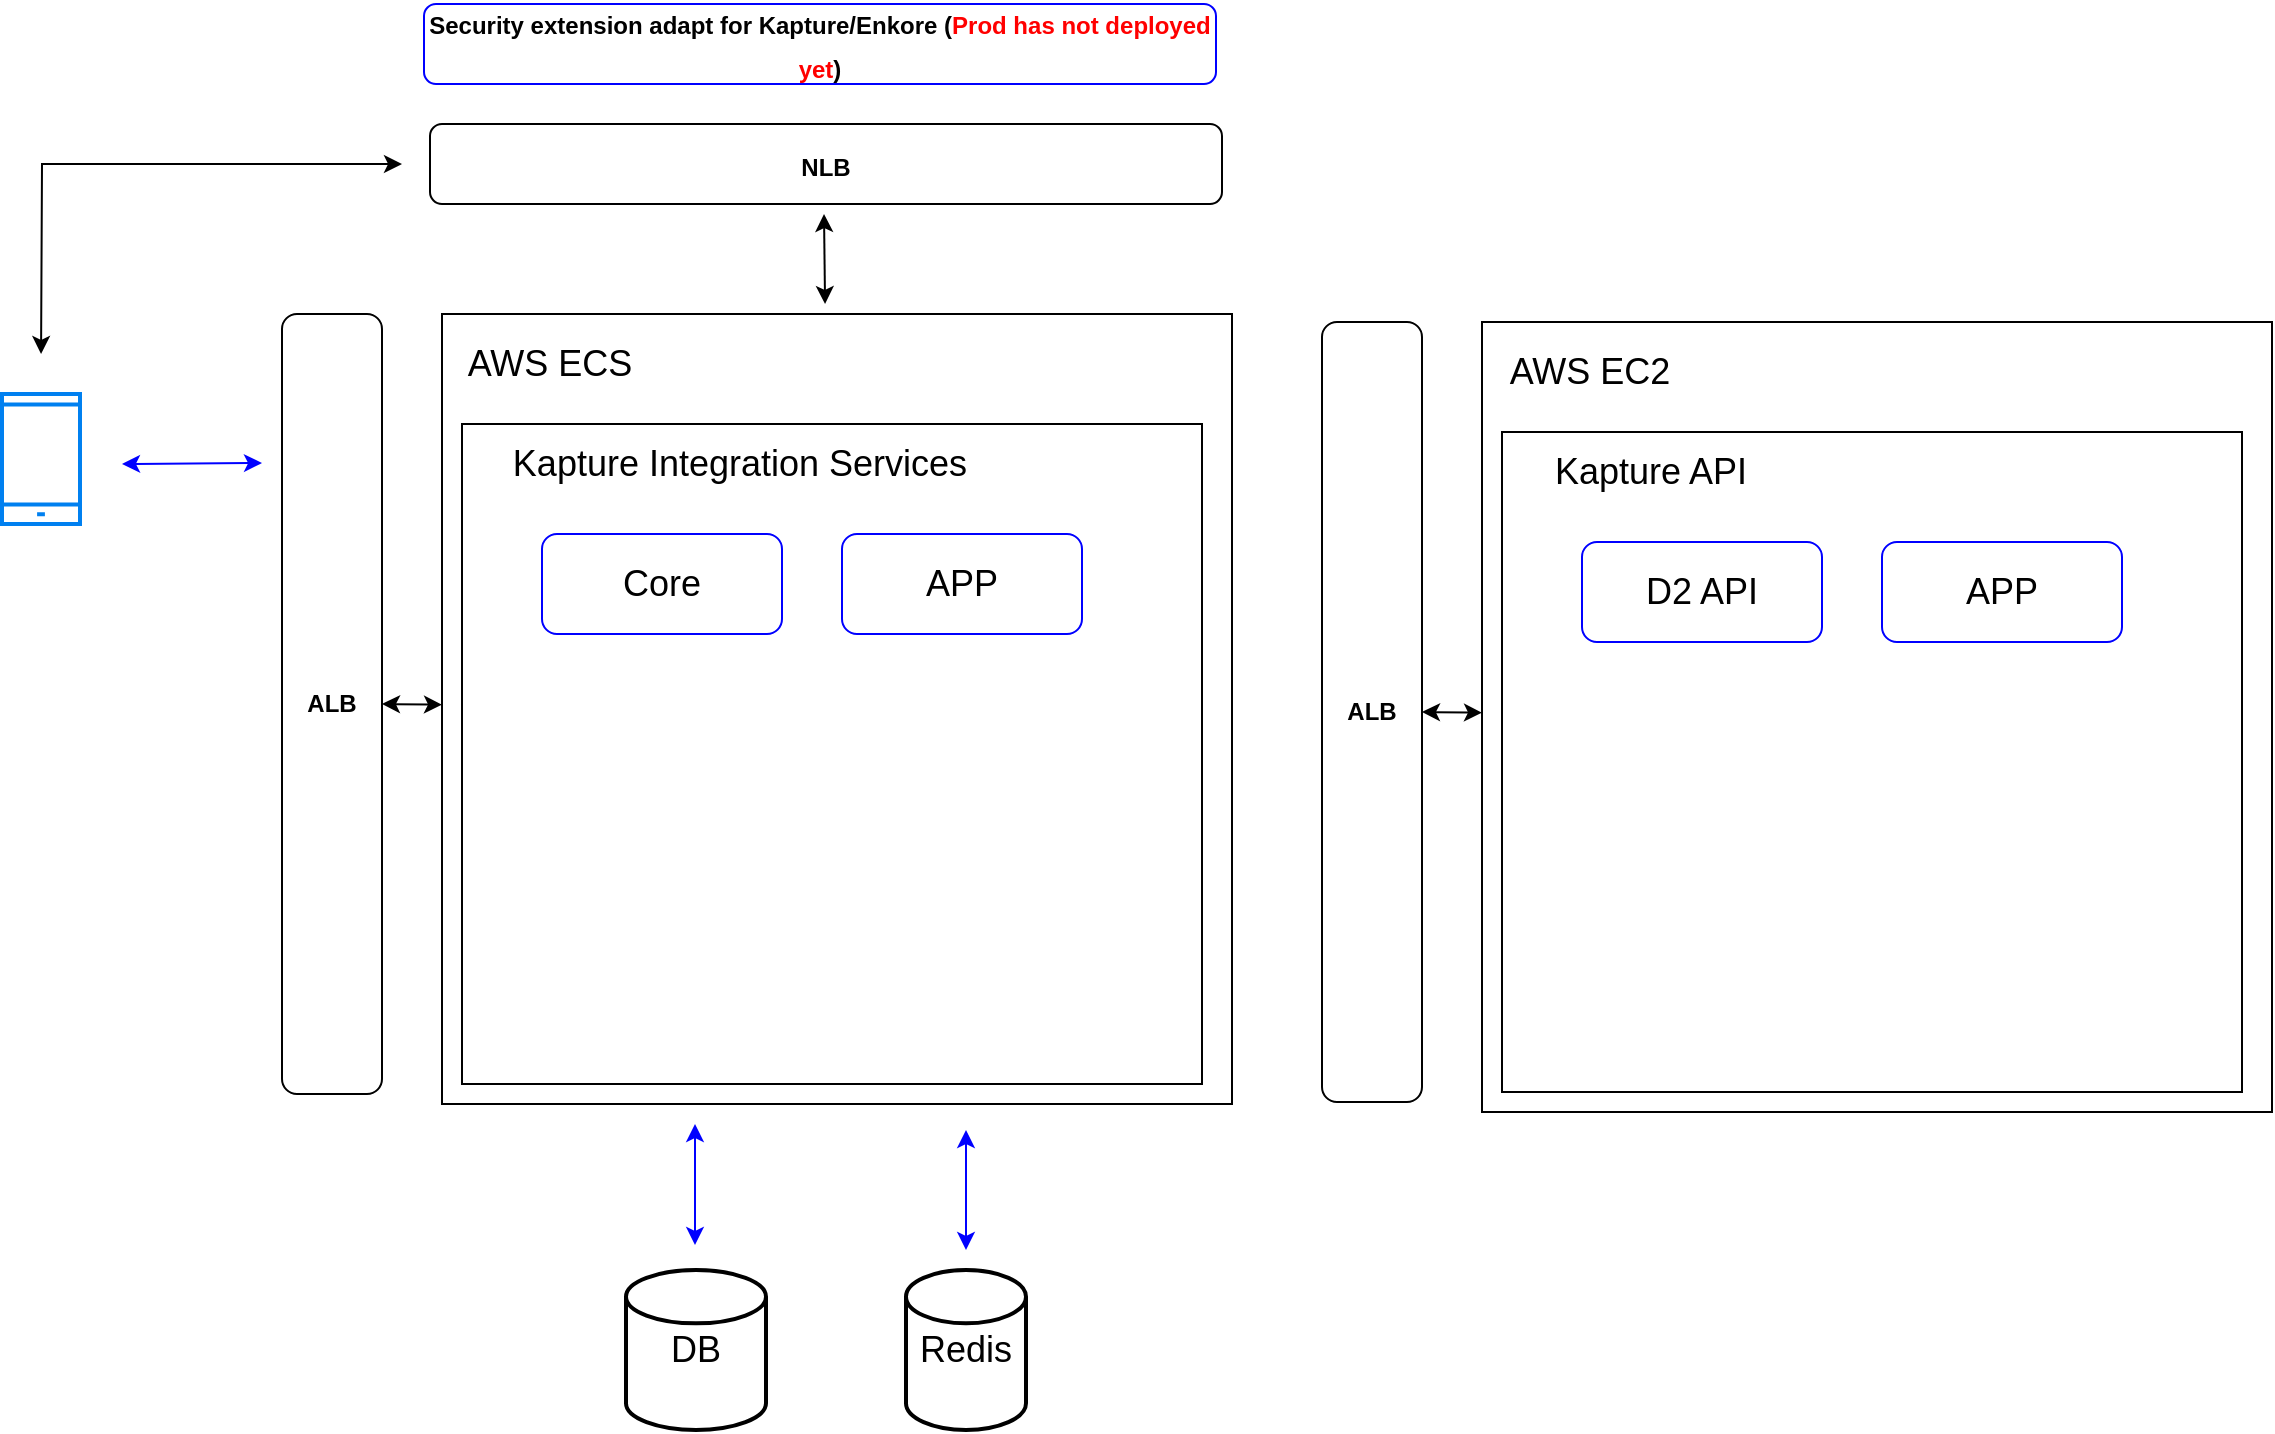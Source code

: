 <mxfile version="20.8.23" type="github">
  <diagram name="第1頁" id="pTdbA5UM3i_hhNW9NHbF">
    <mxGraphModel dx="1499" dy="689" grid="1" gridSize="10" guides="1" tooltips="1" connect="1" arrows="1" fold="1" page="1" pageScale="1" pageWidth="827" pageHeight="1169" math="0" shadow="0">
      <root>
        <mxCell id="0" />
        <mxCell id="1" parent="0" />
        <mxCell id="v_c1Cu9leKUmqeBzcQBM-1" value="" style="rounded=0;whiteSpace=wrap;html=1;fontSize=18;" vertex="1" parent="1">
          <mxGeometry x="349" y="423" width="340" height="315" as="geometry" />
        </mxCell>
        <mxCell id="v_c1Cu9leKUmqeBzcQBM-2" value="" style="whiteSpace=wrap;html=1;aspect=fixed;" vertex="1" parent="1">
          <mxGeometry x="340" y="383" width="395" height="395" as="geometry" />
        </mxCell>
        <mxCell id="v_c1Cu9leKUmqeBzcQBM-4" value="&lt;b&gt;ALB&lt;/b&gt;" style="rounded=1;whiteSpace=wrap;html=1;" vertex="1" parent="1">
          <mxGeometry x="260" y="383" width="50" height="390" as="geometry" />
        </mxCell>
        <mxCell id="v_c1Cu9leKUmqeBzcQBM-5" value="&lt;font style=&quot;font-size: 18px&quot;&gt;AWS ECS&lt;/font&gt;" style="text;html=1;strokeColor=none;fillColor=none;align=center;verticalAlign=middle;whiteSpace=wrap;rounded=0;" vertex="1" parent="1">
          <mxGeometry x="349" y="393" width="90" height="30" as="geometry" />
        </mxCell>
        <mxCell id="v_c1Cu9leKUmqeBzcQBM-6" value="" style="rounded=0;whiteSpace=wrap;html=1;fontSize=18;" vertex="1" parent="1">
          <mxGeometry x="350" y="438" width="370" height="330" as="geometry" />
        </mxCell>
        <mxCell id="v_c1Cu9leKUmqeBzcQBM-7" value="&lt;font style=&quot;font-size: 18px&quot;&gt;Kapture Integration Services&lt;/font&gt;" style="text;html=1;strokeColor=none;fillColor=none;align=center;verticalAlign=middle;whiteSpace=wrap;rounded=0;" vertex="1" parent="1">
          <mxGeometry x="349" y="438" width="280" height="40" as="geometry" />
        </mxCell>
        <mxCell id="v_c1Cu9leKUmqeBzcQBM-8" value="Core" style="rounded=1;whiteSpace=wrap;html=1;fontSize=18;strokeColor=#0000FF;" vertex="1" parent="1">
          <mxGeometry x="390" y="493" width="120" height="50" as="geometry" />
        </mxCell>
        <mxCell id="v_c1Cu9leKUmqeBzcQBM-9" value="APP" style="rounded=1;whiteSpace=wrap;html=1;fontSize=18;strokeColor=#0000FF;" vertex="1" parent="1">
          <mxGeometry x="540" y="493" width="120" height="50" as="geometry" />
        </mxCell>
        <mxCell id="v_c1Cu9leKUmqeBzcQBM-11" value="DB" style="strokeWidth=2;html=1;shape=mxgraph.flowchart.database;whiteSpace=wrap;fontSize=18;" vertex="1" parent="1">
          <mxGeometry x="432" y="861" width="70" height="80" as="geometry" />
        </mxCell>
        <mxCell id="v_c1Cu9leKUmqeBzcQBM-12" value="Redis" style="strokeWidth=2;html=1;shape=mxgraph.flowchart.database;whiteSpace=wrap;fontSize=18;" vertex="1" parent="1">
          <mxGeometry x="572" y="861" width="60" height="80" as="geometry" />
        </mxCell>
        <mxCell id="v_c1Cu9leKUmqeBzcQBM-15" value="" style="endArrow=classic;startArrow=classic;html=1;rounded=0;fontSize=18;" edge="1" parent="1">
          <mxGeometry width="50" height="50" relative="1" as="geometry">
            <mxPoint x="531.53" y="378" as="sourcePoint" />
            <mxPoint x="531.001" y="333" as="targetPoint" />
          </mxGeometry>
        </mxCell>
        <mxCell id="v_c1Cu9leKUmqeBzcQBM-16" value="" style="endArrow=classic;startArrow=classic;html=1;rounded=0;fontSize=18;strokeColor=#0000FF;" edge="1" parent="1">
          <mxGeometry width="50" height="50" relative="1" as="geometry">
            <mxPoint x="466.5" y="788" as="sourcePoint" />
            <mxPoint x="466.5" y="848.5" as="targetPoint" />
          </mxGeometry>
        </mxCell>
        <mxCell id="v_c1Cu9leKUmqeBzcQBM-17" value="" style="endArrow=classic;startArrow=classic;html=1;rounded=0;fontSize=18;strokeColor=#0000FF;" edge="1" parent="1">
          <mxGeometry width="50" height="50" relative="1" as="geometry">
            <mxPoint x="602" y="791" as="sourcePoint" />
            <mxPoint x="602" y="851" as="targetPoint" />
          </mxGeometry>
        </mxCell>
        <mxCell id="v_c1Cu9leKUmqeBzcQBM-20" value="" style="html=1;verticalLabelPosition=bottom;align=center;labelBackgroundColor=#ffffff;verticalAlign=top;strokeWidth=2;strokeColor=#0080F0;shadow=0;dashed=0;shape=mxgraph.ios7.icons.smartphone;fontSize=18;" vertex="1" parent="1">
          <mxGeometry x="120" y="423" width="39" height="65" as="geometry" />
        </mxCell>
        <mxCell id="v_c1Cu9leKUmqeBzcQBM-21" value="" style="endArrow=classic;startArrow=classic;html=1;rounded=0;strokeColor=#0000FF;" edge="1" parent="1">
          <mxGeometry width="50" height="50" relative="1" as="geometry">
            <mxPoint x="180" y="458" as="sourcePoint" />
            <mxPoint x="250" y="457.5" as="targetPoint" />
          </mxGeometry>
        </mxCell>
        <mxCell id="v_c1Cu9leKUmqeBzcQBM-22" value="&lt;font style=&quot;font-size: 12px&quot;&gt;&lt;b&gt;NLB&lt;/b&gt;&lt;/font&gt;" style="rounded=1;whiteSpace=wrap;html=1;fontSize=18;" vertex="1" parent="1">
          <mxGeometry x="334" y="288" width="396" height="40" as="geometry" />
        </mxCell>
        <mxCell id="v_c1Cu9leKUmqeBzcQBM-23" value="" style="endArrow=classic;startArrow=classic;html=1;rounded=0;fontSize=18;" edge="1" parent="1">
          <mxGeometry width="50" height="50" relative="1" as="geometry">
            <mxPoint x="139.53" y="403" as="sourcePoint" />
            <mxPoint x="320" y="308" as="targetPoint" />
            <Array as="points">
              <mxPoint x="140" y="308" />
            </Array>
          </mxGeometry>
        </mxCell>
        <mxCell id="v_c1Cu9leKUmqeBzcQBM-26" value="&lt;font style=&quot;font-size: 12px&quot;&gt;&lt;b&gt;Security extension adapt for Kapture/Enkore (&lt;font color=&quot;#ff0000&quot;&gt;Prod has not deployed yet&lt;/font&gt;)&lt;/b&gt;&lt;/font&gt;" style="rounded=1;whiteSpace=wrap;html=1;fontSize=18;strokeColor=#0000FF;" vertex="1" parent="1">
          <mxGeometry x="331" y="228" width="396" height="40" as="geometry" />
        </mxCell>
        <mxCell id="v_c1Cu9leKUmqeBzcQBM-30" value="" style="endArrow=classic;startArrow=classic;html=1;rounded=0;fontSize=18;exitX=1;exitY=0.5;exitDx=0;exitDy=0;" edge="1" parent="1" source="v_c1Cu9leKUmqeBzcQBM-4" target="v_c1Cu9leKUmqeBzcQBM-2">
          <mxGeometry width="50" height="50" relative="1" as="geometry">
            <mxPoint x="331.53" y="593" as="sourcePoint" />
            <mxPoint x="331.001" y="548" as="targetPoint" />
          </mxGeometry>
        </mxCell>
        <mxCell id="v_c1Cu9leKUmqeBzcQBM-43" value="" style="rounded=0;whiteSpace=wrap;html=1;fontSize=18;" vertex="1" parent="1">
          <mxGeometry x="869" y="427" width="340" height="315" as="geometry" />
        </mxCell>
        <mxCell id="v_c1Cu9leKUmqeBzcQBM-44" value="" style="whiteSpace=wrap;html=1;aspect=fixed;" vertex="1" parent="1">
          <mxGeometry x="860" y="387" width="395" height="395" as="geometry" />
        </mxCell>
        <mxCell id="v_c1Cu9leKUmqeBzcQBM-45" value="&lt;b&gt;ALB&lt;/b&gt;" style="rounded=1;whiteSpace=wrap;html=1;" vertex="1" parent="1">
          <mxGeometry x="780" y="387" width="50" height="390" as="geometry" />
        </mxCell>
        <mxCell id="v_c1Cu9leKUmqeBzcQBM-46" value="&lt;font style=&quot;font-size: 18px&quot;&gt;AWS EC2&lt;/font&gt;" style="text;html=1;strokeColor=none;fillColor=none;align=center;verticalAlign=middle;whiteSpace=wrap;rounded=0;" vertex="1" parent="1">
          <mxGeometry x="869" y="397" width="90" height="30" as="geometry" />
        </mxCell>
        <mxCell id="v_c1Cu9leKUmqeBzcQBM-47" value="" style="rounded=0;whiteSpace=wrap;html=1;fontSize=18;" vertex="1" parent="1">
          <mxGeometry x="870" y="442" width="370" height="330" as="geometry" />
        </mxCell>
        <mxCell id="v_c1Cu9leKUmqeBzcQBM-48" value="&lt;font style=&quot;font-size: 18px&quot;&gt;Kapture API&lt;/font&gt;" style="text;html=1;strokeColor=none;fillColor=none;align=center;verticalAlign=middle;whiteSpace=wrap;rounded=0;" vertex="1" parent="1">
          <mxGeometry x="869" y="442" width="151" height="40" as="geometry" />
        </mxCell>
        <mxCell id="v_c1Cu9leKUmqeBzcQBM-49" value="D2 API" style="rounded=1;whiteSpace=wrap;html=1;fontSize=18;strokeColor=#0000FF;" vertex="1" parent="1">
          <mxGeometry x="910" y="497" width="120" height="50" as="geometry" />
        </mxCell>
        <mxCell id="v_c1Cu9leKUmqeBzcQBM-50" value="APP" style="rounded=1;whiteSpace=wrap;html=1;fontSize=18;strokeColor=#0000FF;" vertex="1" parent="1">
          <mxGeometry x="1060" y="497" width="120" height="50" as="geometry" />
        </mxCell>
        <mxCell id="v_c1Cu9leKUmqeBzcQBM-51" value="" style="endArrow=classic;startArrow=classic;html=1;rounded=0;fontSize=18;exitX=1;exitY=0.5;exitDx=0;exitDy=0;" edge="1" parent="1" source="v_c1Cu9leKUmqeBzcQBM-45" target="v_c1Cu9leKUmqeBzcQBM-44">
          <mxGeometry width="50" height="50" relative="1" as="geometry">
            <mxPoint x="851.53" y="597" as="sourcePoint" />
            <mxPoint x="851.001" y="552" as="targetPoint" />
          </mxGeometry>
        </mxCell>
      </root>
    </mxGraphModel>
  </diagram>
</mxfile>
